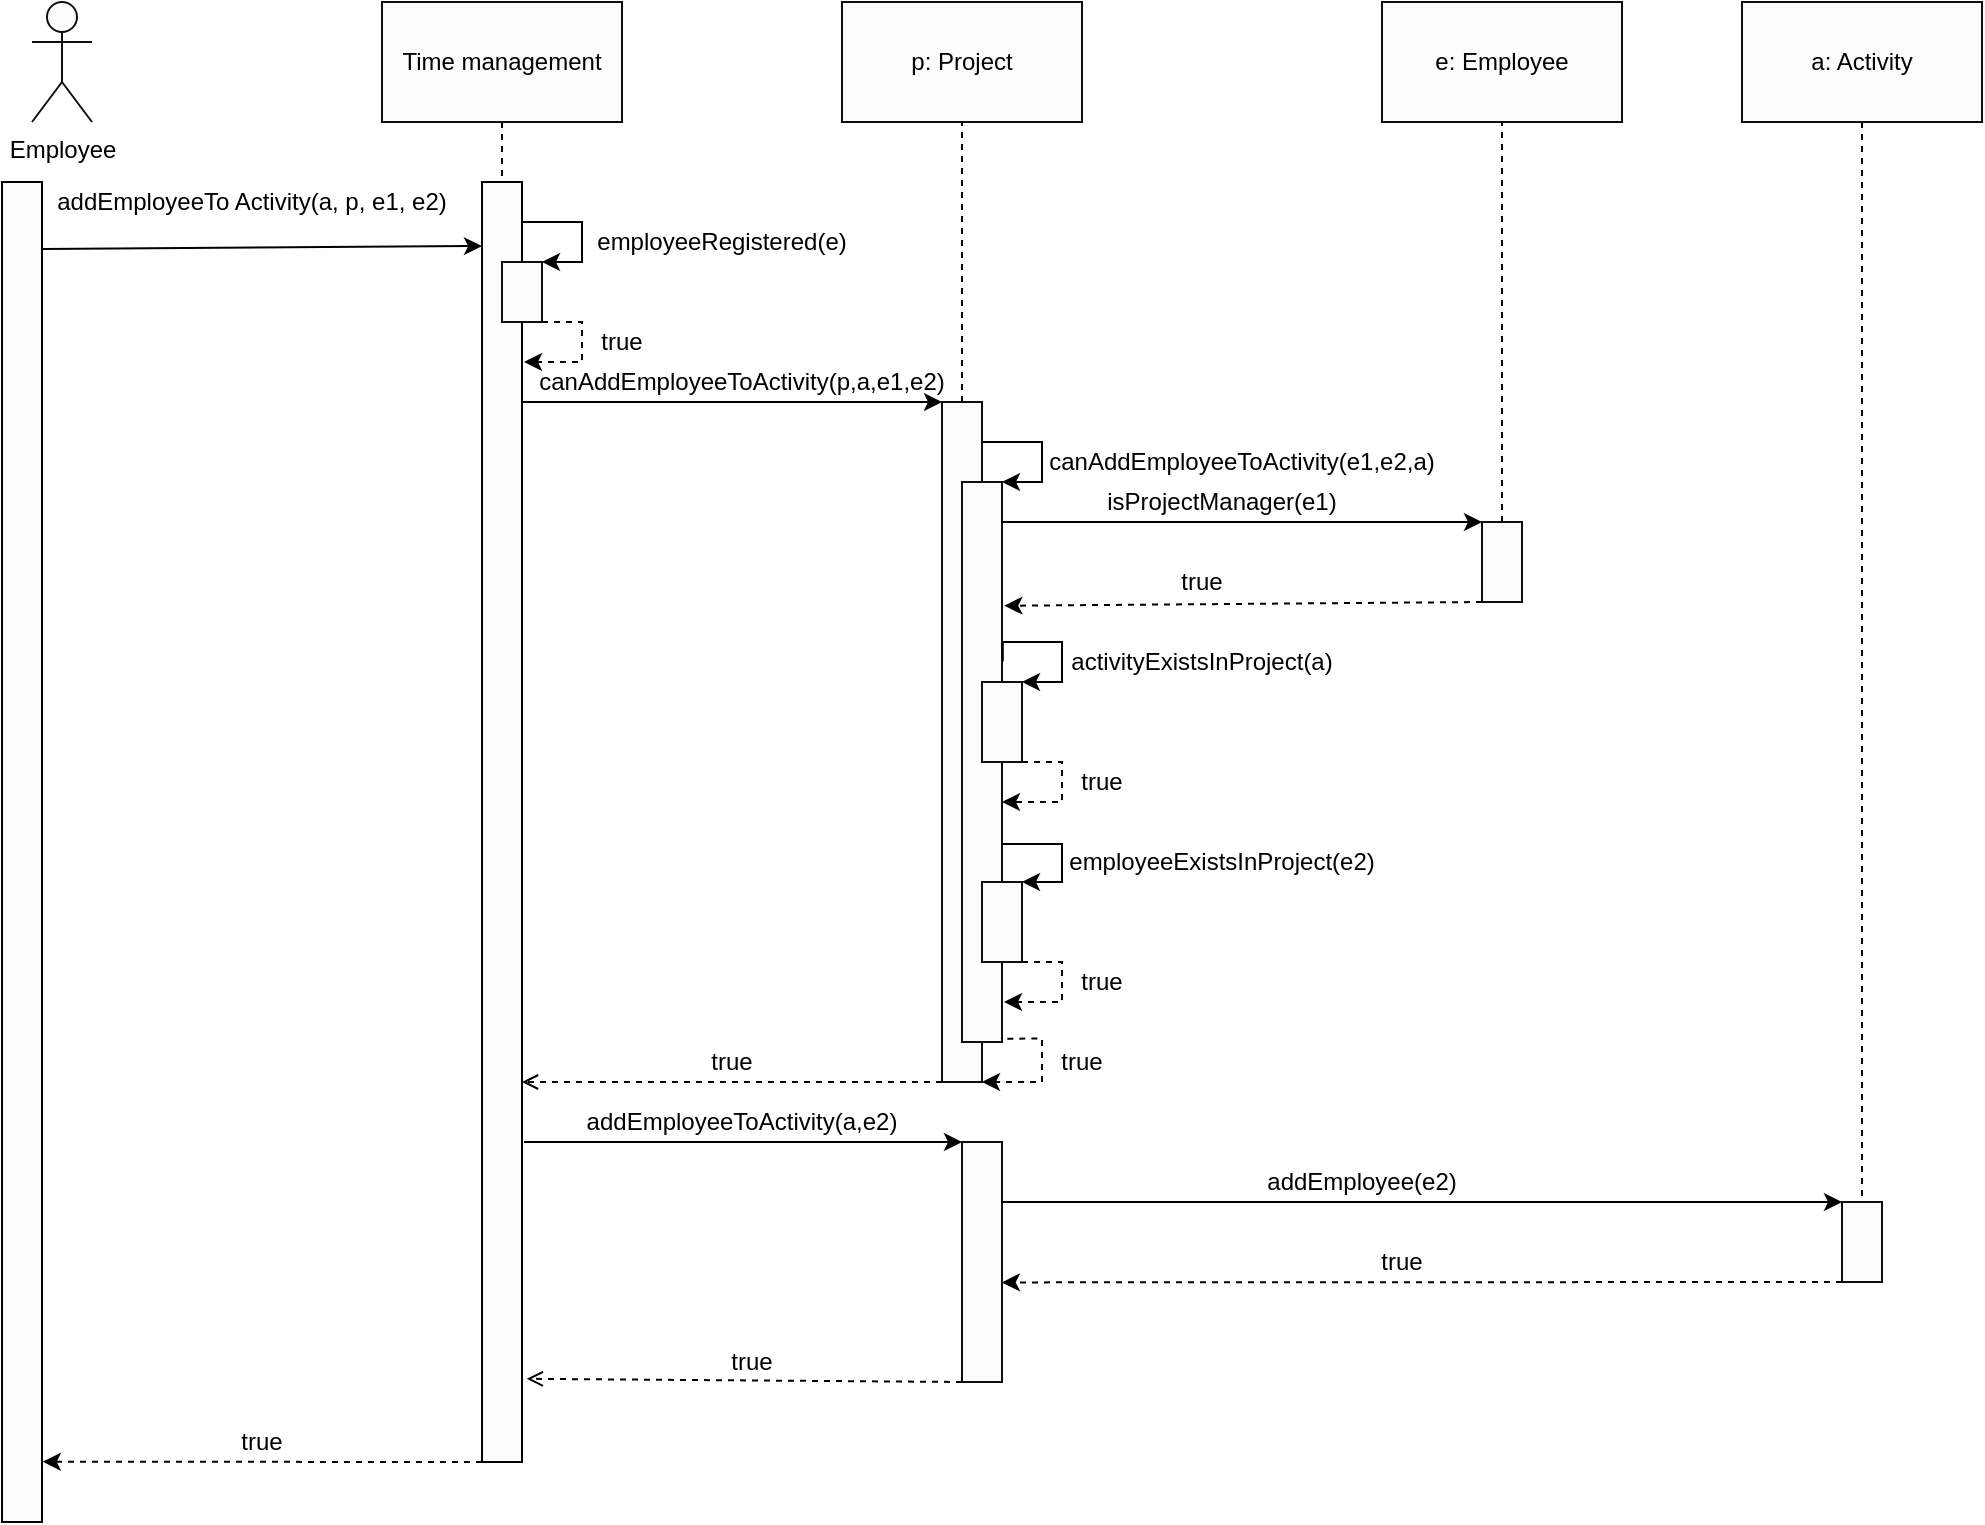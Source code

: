 <mxfile version="14.4.9" type="github">
  <diagram id="Qg9ViaIGETyGiUArWSUI" name="Page-1">
    <mxGraphModel dx="1302" dy="1872" grid="1" gridSize="10" guides="1" tooltips="1" connect="1" arrows="1" fold="1" page="1" pageScale="1" pageWidth="850" pageHeight="1100" math="0" shadow="0">
      <root>
        <mxCell id="0" />
        <mxCell id="1" parent="0" />
        <mxCell id="2ZUSXK3SyZeQ5Ve37l7V-1" value="" style="rounded=0;whiteSpace=wrap;html=1;fillColor=#FCFCFC;" vertex="1" parent="1">
          <mxGeometry x="320" y="350" width="20" height="640" as="geometry" />
        </mxCell>
        <mxCell id="2ZUSXK3SyZeQ5Ve37l7V-2" value="addEmployeeTo Activity(a, p, e1, e2)" style="text;html=1;strokeColor=none;fillColor=none;align=center;verticalAlign=middle;whiteSpace=wrap;rounded=0;" vertex="1" parent="1">
          <mxGeometry x="100" y="350" width="210" height="20" as="geometry" />
        </mxCell>
        <mxCell id="2ZUSXK3SyZeQ5Ve37l7V-3" value="Time management" style="rounded=0;whiteSpace=wrap;html=1;fillColor=#FCFCFC;strokeColor=#0F0F0F;" vertex="1" parent="1">
          <mxGeometry x="270" y="260" width="120" height="60" as="geometry" />
        </mxCell>
        <mxCell id="2ZUSXK3SyZeQ5Ve37l7V-4" value="e: Employee" style="rounded=0;whiteSpace=wrap;html=1;fillColor=#FCFCFC;strokeColor=#0F0F0F;" vertex="1" parent="1">
          <mxGeometry x="770" y="260" width="120" height="60" as="geometry" />
        </mxCell>
        <mxCell id="2ZUSXK3SyZeQ5Ve37l7V-5" value="p: Project" style="rounded=0;whiteSpace=wrap;html=1;fillColor=#FCFCFC;strokeColor=#0F0F0F;" vertex="1" parent="1">
          <mxGeometry x="500" y="260" width="120" height="60" as="geometry" />
        </mxCell>
        <mxCell id="2ZUSXK3SyZeQ5Ve37l7V-6" value="a: Activity" style="rounded=0;whiteSpace=wrap;html=1;fillColor=#FCFCFC;strokeColor=#0F0F0F;" vertex="1" parent="1">
          <mxGeometry x="950" y="260" width="120" height="60" as="geometry" />
        </mxCell>
        <mxCell id="2ZUSXK3SyZeQ5Ve37l7V-7" value="" style="rounded=0;whiteSpace=wrap;html=1;fillColor=#FCFCFC;" vertex="1" parent="1">
          <mxGeometry x="80" y="350" width="20" height="670" as="geometry" />
        </mxCell>
        <mxCell id="2ZUSXK3SyZeQ5Ve37l7V-8" value="Employee" style="shape=umlActor;verticalLabelPosition=bottom;verticalAlign=top;html=1;outlineConnect=0;strokeColor=#0F0F0F;fillColor=#FCFCFC;" vertex="1" parent="1">
          <mxGeometry x="95" y="260" width="30" height="60" as="geometry" />
        </mxCell>
        <mxCell id="2ZUSXK3SyZeQ5Ve37l7V-9" value="" style="endArrow=classic;html=1;entryX=0;entryY=0.05;entryDx=0;entryDy=0;entryPerimeter=0;exitX=1.014;exitY=0.05;exitDx=0;exitDy=0;exitPerimeter=0;" edge="1" parent="1" source="2ZUSXK3SyZeQ5Ve37l7V-7" target="2ZUSXK3SyZeQ5Ve37l7V-1">
          <mxGeometry width="50" height="50" relative="1" as="geometry">
            <mxPoint x="140" y="373" as="sourcePoint" />
            <mxPoint x="220" y="440" as="targetPoint" />
          </mxGeometry>
        </mxCell>
        <mxCell id="2ZUSXK3SyZeQ5Ve37l7V-10" value="" style="endArrow=none;dashed=1;html=1;exitX=0.5;exitY=1;exitDx=0;exitDy=0;entryX=0.5;entryY=0;entryDx=0;entryDy=0;" edge="1" parent="1" source="2ZUSXK3SyZeQ5Ve37l7V-3" target="2ZUSXK3SyZeQ5Ve37l7V-1">
          <mxGeometry width="50" height="50" relative="1" as="geometry">
            <mxPoint x="320" y="420" as="sourcePoint" />
            <mxPoint x="370" y="370" as="targetPoint" />
          </mxGeometry>
        </mxCell>
        <mxCell id="2ZUSXK3SyZeQ5Ve37l7V-11" value="" style="endArrow=none;dashed=1;html=1;exitX=0.5;exitY=0;exitDx=0;exitDy=0;entryX=0.5;entryY=1;entryDx=0;entryDy=0;" edge="1" parent="1" source="2ZUSXK3SyZeQ5Ve37l7V-17" target="2ZUSXK3SyZeQ5Ve37l7V-5">
          <mxGeometry width="50" height="50" relative="1" as="geometry">
            <mxPoint x="555" y="360" as="sourcePoint" />
            <mxPoint x="565" y="340" as="targetPoint" />
          </mxGeometry>
        </mxCell>
        <mxCell id="2ZUSXK3SyZeQ5Ve37l7V-12" value="" style="endArrow=none;dashed=1;html=1;entryX=0.5;entryY=1;entryDx=0;entryDy=0;exitX=0.5;exitY=0;exitDx=0;exitDy=0;" edge="1" parent="1" source="2ZUSXK3SyZeQ5Ve37l7V-23" target="2ZUSXK3SyZeQ5Ve37l7V-4">
          <mxGeometry width="50" height="50" relative="1" as="geometry">
            <mxPoint x="780" y="360" as="sourcePoint" />
            <mxPoint x="805" y="310" as="targetPoint" />
          </mxGeometry>
        </mxCell>
        <mxCell id="2ZUSXK3SyZeQ5Ve37l7V-13" value="" style="rounded=0;whiteSpace=wrap;html=1;strokeColor=#0F0F0F;fillColor=#FCFCFC;" vertex="1" parent="1">
          <mxGeometry x="330" y="390" width="20" height="30" as="geometry" />
        </mxCell>
        <mxCell id="2ZUSXK3SyZeQ5Ve37l7V-14" value="" style="endArrow=classic;html=1;entryX=1;entryY=0;entryDx=0;entryDy=0;rounded=0;" edge="1" parent="1" target="2ZUSXK3SyZeQ5Ve37l7V-13">
          <mxGeometry width="50" height="50" relative="1" as="geometry">
            <mxPoint x="340" y="370" as="sourcePoint" />
            <mxPoint x="460" y="340" as="targetPoint" />
            <Array as="points">
              <mxPoint x="370" y="370" />
              <mxPoint x="370" y="390" />
            </Array>
          </mxGeometry>
        </mxCell>
        <mxCell id="2ZUSXK3SyZeQ5Ve37l7V-15" value="employeeRegistered(e)" style="text;html=1;strokeColor=none;fillColor=none;align=center;verticalAlign=middle;whiteSpace=wrap;rounded=0;" vertex="1" parent="1">
          <mxGeometry x="420" y="370" width="40" height="20" as="geometry" />
        </mxCell>
        <mxCell id="2ZUSXK3SyZeQ5Ve37l7V-16" value="" style="endArrow=classic;html=1;dashed=1;exitX=1;exitY=1;exitDx=0;exitDy=0;rounded=0;" edge="1" parent="1" source="2ZUSXK3SyZeQ5Ve37l7V-13">
          <mxGeometry width="50" height="50" relative="1" as="geometry">
            <mxPoint x="390" y="400" as="sourcePoint" />
            <mxPoint x="341" y="440" as="targetPoint" />
            <Array as="points">
              <mxPoint x="370" y="420" />
              <mxPoint x="370" y="440" />
            </Array>
          </mxGeometry>
        </mxCell>
        <mxCell id="2ZUSXK3SyZeQ5Ve37l7V-17" value="" style="rounded=0;whiteSpace=wrap;html=1;strokeColor=#0F0F0F;fillColor=#FCFCFC;" vertex="1" parent="1">
          <mxGeometry x="550" y="460" width="20" height="340" as="geometry" />
        </mxCell>
        <mxCell id="2ZUSXK3SyZeQ5Ve37l7V-18" value="" style="endArrow=classic;html=1;entryX=0;entryY=0;entryDx=0;entryDy=0;" edge="1" parent="1" target="2ZUSXK3SyZeQ5Ve37l7V-17">
          <mxGeometry width="50" height="50" relative="1" as="geometry">
            <mxPoint x="340" y="460" as="sourcePoint" />
            <mxPoint x="490" y="270" as="targetPoint" />
          </mxGeometry>
        </mxCell>
        <mxCell id="2ZUSXK3SyZeQ5Ve37l7V-19" value="canAddEmployeeToActivity(p,a,e1,e2)" style="text;html=1;strokeColor=none;fillColor=none;align=center;verticalAlign=middle;whiteSpace=wrap;rounded=0;" vertex="1" parent="1">
          <mxGeometry x="430" y="440" width="40" height="20" as="geometry" />
        </mxCell>
        <mxCell id="2ZUSXK3SyZeQ5Ve37l7V-20" value="" style="rounded=0;whiteSpace=wrap;html=1;strokeColor=#0F0F0F;fillColor=#FCFCFC;" vertex="1" parent="1">
          <mxGeometry x="560" y="500" width="20" height="280" as="geometry" />
        </mxCell>
        <mxCell id="2ZUSXK3SyZeQ5Ve37l7V-21" value="" style="endArrow=classic;html=1;entryX=1;entryY=0;entryDx=0;entryDy=0;edgeStyle=orthogonalEdgeStyle;rounded=0;" edge="1" parent="1" target="2ZUSXK3SyZeQ5Ve37l7V-20">
          <mxGeometry width="50" height="50" relative="1" as="geometry">
            <mxPoint x="570" y="480" as="sourcePoint" />
            <mxPoint x="590" y="400" as="targetPoint" />
            <Array as="points">
              <mxPoint x="600" y="480" />
              <mxPoint x="600" y="500" />
            </Array>
          </mxGeometry>
        </mxCell>
        <mxCell id="2ZUSXK3SyZeQ5Ve37l7V-22" value="canAddEmployeeToActivity(e1,e2,a)" style="text;html=1;strokeColor=none;fillColor=none;align=center;verticalAlign=middle;whiteSpace=wrap;rounded=0;" vertex="1" parent="1">
          <mxGeometry x="680" y="480" width="40" height="20" as="geometry" />
        </mxCell>
        <mxCell id="2ZUSXK3SyZeQ5Ve37l7V-23" value="" style="rounded=0;whiteSpace=wrap;html=1;strokeColor=#0F0F0F;fillColor=#FCFCFC;" vertex="1" parent="1">
          <mxGeometry x="820" y="520" width="20" height="40" as="geometry" />
        </mxCell>
        <mxCell id="2ZUSXK3SyZeQ5Ve37l7V-24" value="" style="endArrow=classic;html=1;entryX=0;entryY=0;entryDx=0;entryDy=0;" edge="1" parent="1" target="2ZUSXK3SyZeQ5Ve37l7V-23">
          <mxGeometry width="50" height="50" relative="1" as="geometry">
            <mxPoint x="580" y="520" as="sourcePoint" />
            <mxPoint x="680" y="400" as="targetPoint" />
          </mxGeometry>
        </mxCell>
        <mxCell id="2ZUSXK3SyZeQ5Ve37l7V-25" value="isProjectManager(e1)" style="text;html=1;strokeColor=none;fillColor=none;align=center;verticalAlign=middle;whiteSpace=wrap;rounded=0;" vertex="1" parent="1">
          <mxGeometry x="670" y="500" width="40" height="20" as="geometry" />
        </mxCell>
        <mxCell id="2ZUSXK3SyZeQ5Ve37l7V-26" value="" style="endArrow=classic;html=1;exitX=0;exitY=1;exitDx=0;exitDy=0;entryX=1.06;entryY=0.221;entryDx=0;entryDy=0;dashed=1;entryPerimeter=0;" edge="1" parent="1" source="2ZUSXK3SyZeQ5Ve37l7V-23" target="2ZUSXK3SyZeQ5Ve37l7V-20">
          <mxGeometry width="50" height="50" relative="1" as="geometry">
            <mxPoint x="630" y="390" as="sourcePoint" />
            <mxPoint x="680" y="340" as="targetPoint" />
          </mxGeometry>
        </mxCell>
        <mxCell id="2ZUSXK3SyZeQ5Ve37l7V-27" value="true" style="text;html=1;strokeColor=none;fillColor=none;align=center;verticalAlign=middle;whiteSpace=wrap;rounded=0;" vertex="1" parent="1">
          <mxGeometry x="660" y="540" width="40" height="20" as="geometry" />
        </mxCell>
        <mxCell id="2ZUSXK3SyZeQ5Ve37l7V-28" value="" style="endArrow=open;html=1;dashed=1;exitX=0;exitY=1;exitDx=0;exitDy=0;endFill=0;" edge="1" parent="1" source="2ZUSXK3SyZeQ5Ve37l7V-17">
          <mxGeometry width="50" height="50" relative="1" as="geometry">
            <mxPoint x="540" y="300" as="sourcePoint" />
            <mxPoint x="340" y="800" as="targetPoint" />
          </mxGeometry>
        </mxCell>
        <mxCell id="2ZUSXK3SyZeQ5Ve37l7V-29" value="true" style="text;html=1;strokeColor=none;fillColor=none;align=center;verticalAlign=middle;whiteSpace=wrap;rounded=0;" vertex="1" parent="1">
          <mxGeometry x="425" y="780" width="40" height="20" as="geometry" />
        </mxCell>
        <mxCell id="2ZUSXK3SyZeQ5Ve37l7V-30" value="" style="rounded=0;whiteSpace=wrap;html=1;strokeColor=#0F0F0F;fillColor=#FCFCFC;" vertex="1" parent="1">
          <mxGeometry x="560" y="830" width="20" height="120" as="geometry" />
        </mxCell>
        <mxCell id="2ZUSXK3SyZeQ5Ve37l7V-31" value="" style="endArrow=classic;html=1;entryX=0;entryY=0;entryDx=0;entryDy=0;" edge="1" parent="1" target="2ZUSXK3SyZeQ5Ve37l7V-30">
          <mxGeometry width="50" height="50" relative="1" as="geometry">
            <mxPoint x="341" y="830" as="sourcePoint" />
            <mxPoint x="450" y="470" as="targetPoint" />
          </mxGeometry>
        </mxCell>
        <mxCell id="2ZUSXK3SyZeQ5Ve37l7V-32" value="addEmployeeToActivity(a,e2)" style="text;html=1;strokeColor=none;fillColor=none;align=center;verticalAlign=middle;whiteSpace=wrap;rounded=0;" vertex="1" parent="1">
          <mxGeometry x="430" y="810" width="40" height="20" as="geometry" />
        </mxCell>
        <mxCell id="2ZUSXK3SyZeQ5Ve37l7V-33" value="" style="endArrow=open;html=1;dashed=1;exitX=0;exitY=1;exitDx=0;exitDy=0;entryX=1.119;entryY=0.935;entryDx=0;entryDy=0;entryPerimeter=0;endFill=0;" edge="1" parent="1" source="2ZUSXK3SyZeQ5Ve37l7V-30" target="2ZUSXK3SyZeQ5Ve37l7V-1">
          <mxGeometry width="50" height="50" relative="1" as="geometry">
            <mxPoint x="520" y="830" as="sourcePoint" />
            <mxPoint x="570" y="780" as="targetPoint" />
          </mxGeometry>
        </mxCell>
        <mxCell id="2ZUSXK3SyZeQ5Ve37l7V-34" value="true" style="text;html=1;strokeColor=none;fillColor=none;align=center;verticalAlign=middle;whiteSpace=wrap;rounded=0;" vertex="1" parent="1">
          <mxGeometry x="435" y="930" width="40" height="20" as="geometry" />
        </mxCell>
        <mxCell id="2ZUSXK3SyZeQ5Ve37l7V-35" value="" style="endArrow=classic;html=1;dashed=1;exitX=0;exitY=1;exitDx=0;exitDy=0;entryX=1.02;entryY=0.955;entryDx=0;entryDy=0;entryPerimeter=0;" edge="1" parent="1" source="2ZUSXK3SyZeQ5Ve37l7V-1" target="2ZUSXK3SyZeQ5Ve37l7V-7">
          <mxGeometry width="50" height="50" relative="1" as="geometry">
            <mxPoint x="220" y="500" as="sourcePoint" />
            <mxPoint x="143" y="799" as="targetPoint" />
          </mxGeometry>
        </mxCell>
        <mxCell id="2ZUSXK3SyZeQ5Ve37l7V-36" value="true" style="text;html=1;strokeColor=none;fillColor=none;align=center;verticalAlign=middle;whiteSpace=wrap;rounded=0;" vertex="1" parent="1">
          <mxGeometry x="190" y="970" width="40" height="20" as="geometry" />
        </mxCell>
        <mxCell id="2ZUSXK3SyZeQ5Ve37l7V-37" value="true" style="text;html=1;strokeColor=none;fillColor=none;align=center;verticalAlign=middle;whiteSpace=wrap;rounded=0;" vertex="1" parent="1">
          <mxGeometry x="370" y="420" width="40" height="20" as="geometry" />
        </mxCell>
        <mxCell id="2ZUSXK3SyZeQ5Ve37l7V-38" value="" style="rounded=0;whiteSpace=wrap;html=1;strokeColor=#0F0F0F;fillColor=#FCFCFC;" vertex="1" parent="1">
          <mxGeometry x="570" y="600" width="20" height="40" as="geometry" />
        </mxCell>
        <mxCell id="2ZUSXK3SyZeQ5Ve37l7V-39" value="" style="endArrow=classic;html=1;entryX=1;entryY=0;entryDx=0;entryDy=0;rounded=0;edgeStyle=orthogonalEdgeStyle;exitX=1.021;exitY=0.32;exitDx=0;exitDy=0;exitPerimeter=0;" edge="1" parent="1" source="2ZUSXK3SyZeQ5Ve37l7V-20" target="2ZUSXK3SyZeQ5Ve37l7V-38">
          <mxGeometry width="50" height="50" relative="1" as="geometry">
            <mxPoint x="581" y="581" as="sourcePoint" />
            <mxPoint x="770" y="420" as="targetPoint" />
            <Array as="points">
              <mxPoint x="610" y="580" />
              <mxPoint x="610" y="600" />
            </Array>
          </mxGeometry>
        </mxCell>
        <mxCell id="2ZUSXK3SyZeQ5Ve37l7V-40" value="activityExistsInProject(a)" style="text;html=1;strokeColor=none;fillColor=none;align=center;verticalAlign=middle;whiteSpace=wrap;rounded=0;" vertex="1" parent="1">
          <mxGeometry x="660" y="580" width="40" height="20" as="geometry" />
        </mxCell>
        <mxCell id="2ZUSXK3SyZeQ5Ve37l7V-41" value="true" style="text;html=1;strokeColor=none;fillColor=none;align=center;verticalAlign=middle;whiteSpace=wrap;rounded=0;" vertex="1" parent="1">
          <mxGeometry x="610" y="640" width="40" height="20" as="geometry" />
        </mxCell>
        <mxCell id="2ZUSXK3SyZeQ5Ve37l7V-42" value="" style="endArrow=classic;html=1;dashed=1;exitX=1;exitY=1;exitDx=0;exitDy=0;rounded=0;" edge="1" parent="1" source="2ZUSXK3SyZeQ5Ve37l7V-38">
          <mxGeometry width="50" height="50" relative="1" as="geometry">
            <mxPoint x="560" y="630" as="sourcePoint" />
            <mxPoint x="580" y="660" as="targetPoint" />
            <Array as="points">
              <mxPoint x="610" y="640" />
              <mxPoint x="610" y="650" />
              <mxPoint x="610" y="660" />
            </Array>
          </mxGeometry>
        </mxCell>
        <mxCell id="2ZUSXK3SyZeQ5Ve37l7V-43" value="" style="rounded=0;whiteSpace=wrap;html=1;strokeColor=#0F0F0F;fillColor=#FCFCFC;" vertex="1" parent="1">
          <mxGeometry x="1000" y="860" width="20" height="40" as="geometry" />
        </mxCell>
        <mxCell id="2ZUSXK3SyZeQ5Ve37l7V-44" value="" style="endArrow=none;dashed=1;html=1;exitX=0.5;exitY=1;exitDx=0;exitDy=0;entryX=0.5;entryY=0;entryDx=0;entryDy=0;" edge="1" parent="1" source="2ZUSXK3SyZeQ5Ve37l7V-6" target="2ZUSXK3SyZeQ5Ve37l7V-43">
          <mxGeometry width="50" height="50" relative="1" as="geometry">
            <mxPoint x="740" y="580" as="sourcePoint" />
            <mxPoint x="790" y="530" as="targetPoint" />
          </mxGeometry>
        </mxCell>
        <mxCell id="2ZUSXK3SyZeQ5Ve37l7V-45" value="" style="endArrow=classic;html=1;exitX=1;exitY=0.25;exitDx=0;exitDy=0;entryX=0;entryY=0;entryDx=0;entryDy=0;" edge="1" parent="1" source="2ZUSXK3SyZeQ5Ve37l7V-30" target="2ZUSXK3SyZeQ5Ve37l7V-43">
          <mxGeometry width="50" height="50" relative="1" as="geometry">
            <mxPoint x="740" y="580" as="sourcePoint" />
            <mxPoint x="790" y="530" as="targetPoint" />
          </mxGeometry>
        </mxCell>
        <mxCell id="2ZUSXK3SyZeQ5Ve37l7V-46" value="addEmployee(e2)" style="text;html=1;strokeColor=none;fillColor=none;align=center;verticalAlign=middle;whiteSpace=wrap;rounded=0;" vertex="1" parent="1">
          <mxGeometry x="740" y="840" width="40" height="20" as="geometry" />
        </mxCell>
        <mxCell id="2ZUSXK3SyZeQ5Ve37l7V-47" value="" style="rounded=0;whiteSpace=wrap;html=1;strokeColor=#0F0F0F;fillColor=#FCFCFC;" vertex="1" parent="1">
          <mxGeometry x="570" y="700" width="20" height="40" as="geometry" />
        </mxCell>
        <mxCell id="2ZUSXK3SyZeQ5Ve37l7V-48" value="" style="endArrow=classic;html=1;entryX=1;entryY=0;entryDx=0;entryDy=0;rounded=0;endFill=1;" edge="1" parent="1" target="2ZUSXK3SyZeQ5Ve37l7V-47">
          <mxGeometry width="50" height="50" relative="1" as="geometry">
            <mxPoint x="580" y="681" as="sourcePoint" />
            <mxPoint x="630" y="530" as="targetPoint" />
            <Array as="points">
              <mxPoint x="610" y="681" />
              <mxPoint x="610" y="700" />
            </Array>
          </mxGeometry>
        </mxCell>
        <mxCell id="2ZUSXK3SyZeQ5Ve37l7V-49" value="employeeExistsInProject(e2)" style="text;html=1;strokeColor=none;fillColor=none;align=center;verticalAlign=middle;whiteSpace=wrap;rounded=0;" vertex="1" parent="1">
          <mxGeometry x="670" y="680" width="40" height="20" as="geometry" />
        </mxCell>
        <mxCell id="2ZUSXK3SyZeQ5Ve37l7V-50" value="" style="endArrow=classic;html=1;exitX=1;exitY=1;exitDx=0;exitDy=0;rounded=0;edgeStyle=orthogonalEdgeStyle;dashed=1;" edge="1" parent="1" source="2ZUSXK3SyZeQ5Ve37l7V-47">
          <mxGeometry width="50" height="50" relative="1" as="geometry">
            <mxPoint x="600" y="670" as="sourcePoint" />
            <mxPoint x="581" y="760" as="targetPoint" />
            <Array as="points">
              <mxPoint x="590" y="740" />
              <mxPoint x="610" y="740" />
              <mxPoint x="610" y="760" />
            </Array>
          </mxGeometry>
        </mxCell>
        <mxCell id="2ZUSXK3SyZeQ5Ve37l7V-51" value="true" style="text;html=1;strokeColor=none;fillColor=none;align=center;verticalAlign=middle;whiteSpace=wrap;rounded=0;" vertex="1" parent="1">
          <mxGeometry x="610" y="740" width="40" height="20" as="geometry" />
        </mxCell>
        <mxCell id="2ZUSXK3SyZeQ5Ve37l7V-52" value="" style="endArrow=classic;html=1;dashed=1;exitX=1.133;exitY=0.994;exitDx=0;exitDy=0;exitPerimeter=0;entryX=1;entryY=1;entryDx=0;entryDy=0;rounded=0;edgeStyle=orthogonalEdgeStyle;" edge="1" parent="1" source="2ZUSXK3SyZeQ5Ve37l7V-20" target="2ZUSXK3SyZeQ5Ve37l7V-17">
          <mxGeometry width="50" height="50" relative="1" as="geometry">
            <mxPoint x="560" y="730" as="sourcePoint" />
            <mxPoint x="610" y="680" as="targetPoint" />
            <Array as="points">
              <mxPoint x="600" y="778" />
              <mxPoint x="600" y="800" />
            </Array>
          </mxGeometry>
        </mxCell>
        <mxCell id="2ZUSXK3SyZeQ5Ve37l7V-53" value="true" style="text;html=1;strokeColor=none;fillColor=none;align=center;verticalAlign=middle;whiteSpace=wrap;rounded=0;" vertex="1" parent="1">
          <mxGeometry x="600" y="780" width="40" height="20" as="geometry" />
        </mxCell>
        <mxCell id="2ZUSXK3SyZeQ5Ve37l7V-54" value="" style="endArrow=classic;html=1;dashed=1;exitX=0;exitY=1;exitDx=0;exitDy=0;entryX=0.996;entryY=0.585;entryDx=0;entryDy=0;entryPerimeter=0;" edge="1" parent="1" source="2ZUSXK3SyZeQ5Ve37l7V-43" target="2ZUSXK3SyZeQ5Ve37l7V-30">
          <mxGeometry width="50" height="50" relative="1" as="geometry">
            <mxPoint x="600" y="400" as="sourcePoint" />
            <mxPoint x="584" y="902" as="targetPoint" />
          </mxGeometry>
        </mxCell>
        <mxCell id="2ZUSXK3SyZeQ5Ve37l7V-55" value="true" style="text;html=1;strokeColor=none;fillColor=none;align=center;verticalAlign=middle;whiteSpace=wrap;rounded=0;" vertex="1" parent="1">
          <mxGeometry x="760" y="875" width="40" height="30" as="geometry" />
        </mxCell>
      </root>
    </mxGraphModel>
  </diagram>
</mxfile>
